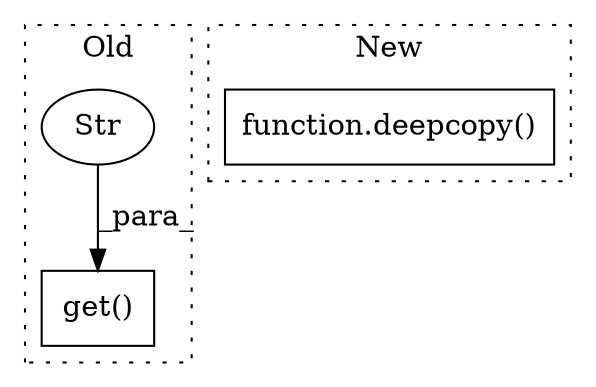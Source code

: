 digraph G {
subgraph cluster0 {
1 [label="get()" a="75" s="21481,21516" l="13,1" shape="box"];
3 [label="Str" a="66" s="21494" l="22" shape="ellipse"];
label = "Old";
style="dotted";
}
subgraph cluster1 {
2 [label="function.deepcopy()" a="75" s="21611,21628" l="9,1" shape="box"];
label = "New";
style="dotted";
}
3 -> 1 [label="_para_"];
}